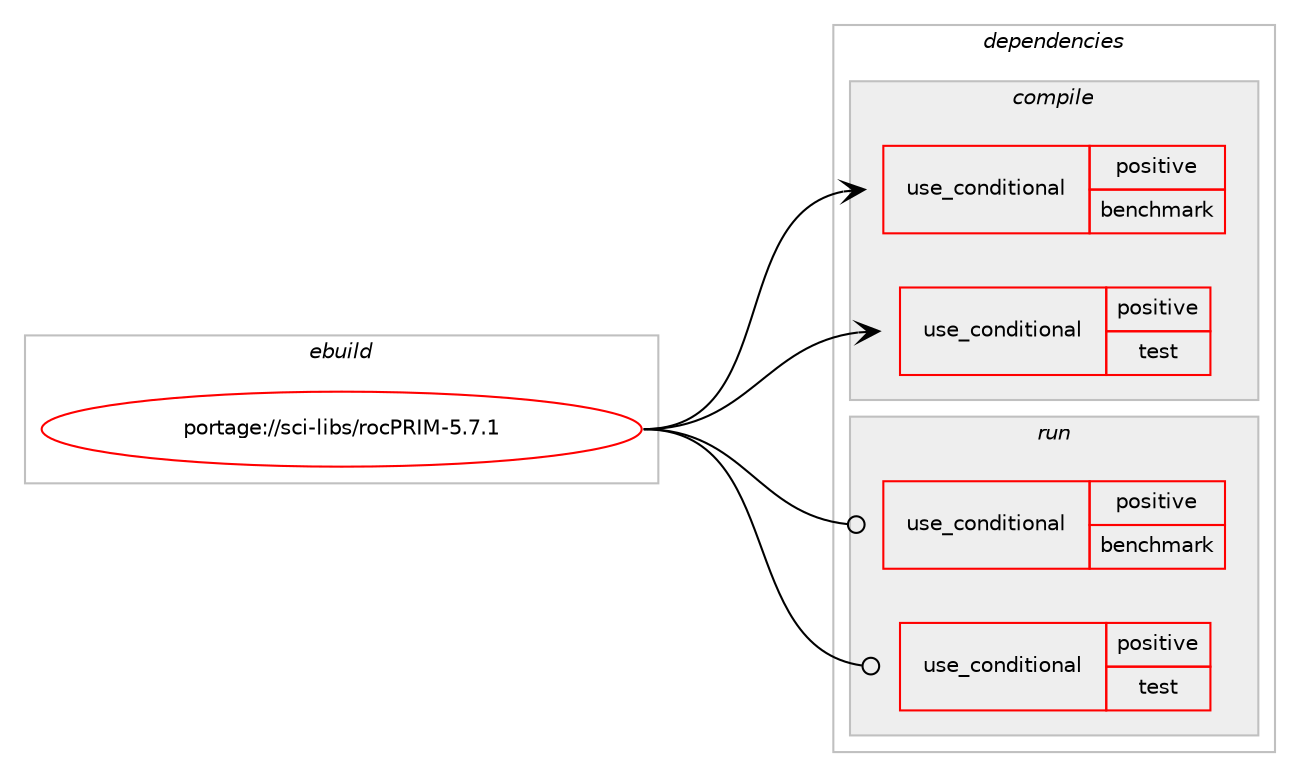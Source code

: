 digraph prolog {

# *************
# Graph options
# *************

newrank=true;
concentrate=true;
compound=true;
graph [rankdir=LR,fontname=Helvetica,fontsize=10,ranksep=1.5];#, ranksep=2.5, nodesep=0.2];
edge  [arrowhead=vee];
node  [fontname=Helvetica,fontsize=10];

# **********
# The ebuild
# **********

subgraph cluster_leftcol {
color=gray;
rank=same;
label=<<i>ebuild</i>>;
id [label="portage://sci-libs/rocPRIM-5.7.1", color=red, width=4, href="../sci-libs/rocPRIM-5.7.1.svg"];
}

# ****************
# The dependencies
# ****************

subgraph cluster_midcol {
color=gray;
label=<<i>dependencies</i>>;
subgraph cluster_compile {
fillcolor="#eeeeee";
style=filled;
label=<<i>compile</i>>;
subgraph cond11166 {
dependency16361 [label=<<TABLE BORDER="0" CELLBORDER="1" CELLSPACING="0" CELLPADDING="4"><TR><TD ROWSPAN="3" CELLPADDING="10">use_conditional</TD></TR><TR><TD>positive</TD></TR><TR><TD>benchmark</TD></TR></TABLE>>, shape=none, color=red];
# *** BEGIN UNKNOWN DEPENDENCY TYPE (TODO) ***
# dependency16361 -> package_dependency(portage://sci-libs/rocPRIM-5.7.1,install,no,dev-cpp,benchmark,none,[,,],[],[])
# *** END UNKNOWN DEPENDENCY TYPE (TODO) ***

}
id:e -> dependency16361:w [weight=20,style="solid",arrowhead="vee"];
subgraph cond11167 {
dependency16362 [label=<<TABLE BORDER="0" CELLBORDER="1" CELLSPACING="0" CELLPADDING="4"><TR><TD ROWSPAN="3" CELLPADDING="10">use_conditional</TD></TR><TR><TD>positive</TD></TR><TR><TD>test</TD></TR></TABLE>>, shape=none, color=red];
# *** BEGIN UNKNOWN DEPENDENCY TYPE (TODO) ***
# dependency16362 -> package_dependency(portage://sci-libs/rocPRIM-5.7.1,install,no,dev-cpp,gtest,none,[,,],[],[])
# *** END UNKNOWN DEPENDENCY TYPE (TODO) ***

}
id:e -> dependency16362:w [weight=20,style="solid",arrowhead="vee"];
# *** BEGIN UNKNOWN DEPENDENCY TYPE (TODO) ***
# id -> package_dependency(portage://sci-libs/rocPRIM-5.7.1,install,no,dev-util,hip,none,[,,],[],[])
# *** END UNKNOWN DEPENDENCY TYPE (TODO) ***

}
subgraph cluster_compileandrun {
fillcolor="#eeeeee";
style=filled;
label=<<i>compile and run</i>>;
}
subgraph cluster_run {
fillcolor="#eeeeee";
style=filled;
label=<<i>run</i>>;
subgraph cond11168 {
dependency16363 [label=<<TABLE BORDER="0" CELLBORDER="1" CELLSPACING="0" CELLPADDING="4"><TR><TD ROWSPAN="3" CELLPADDING="10">use_conditional</TD></TR><TR><TD>positive</TD></TR><TR><TD>benchmark</TD></TR></TABLE>>, shape=none, color=red];
# *** BEGIN UNKNOWN DEPENDENCY TYPE (TODO) ***
# dependency16363 -> package_dependency(portage://sci-libs/rocPRIM-5.7.1,run,no,dev-cpp,benchmark,none,[,,],[],[])
# *** END UNKNOWN DEPENDENCY TYPE (TODO) ***

}
id:e -> dependency16363:w [weight=20,style="solid",arrowhead="odot"];
subgraph cond11169 {
dependency16364 [label=<<TABLE BORDER="0" CELLBORDER="1" CELLSPACING="0" CELLPADDING="4"><TR><TD ROWSPAN="3" CELLPADDING="10">use_conditional</TD></TR><TR><TD>positive</TD></TR><TR><TD>test</TD></TR></TABLE>>, shape=none, color=red];
# *** BEGIN UNKNOWN DEPENDENCY TYPE (TODO) ***
# dependency16364 -> package_dependency(portage://sci-libs/rocPRIM-5.7.1,run,no,dev-cpp,gtest,none,[,,],[],[])
# *** END UNKNOWN DEPENDENCY TYPE (TODO) ***

}
id:e -> dependency16364:w [weight=20,style="solid",arrowhead="odot"];
# *** BEGIN UNKNOWN DEPENDENCY TYPE (TODO) ***
# id -> package_dependency(portage://sci-libs/rocPRIM-5.7.1,run,no,dev-util,hip,none,[,,],[],[])
# *** END UNKNOWN DEPENDENCY TYPE (TODO) ***

}
}

# **************
# The candidates
# **************

subgraph cluster_choices {
rank=same;
color=gray;
label=<<i>candidates</i>>;

}

}
